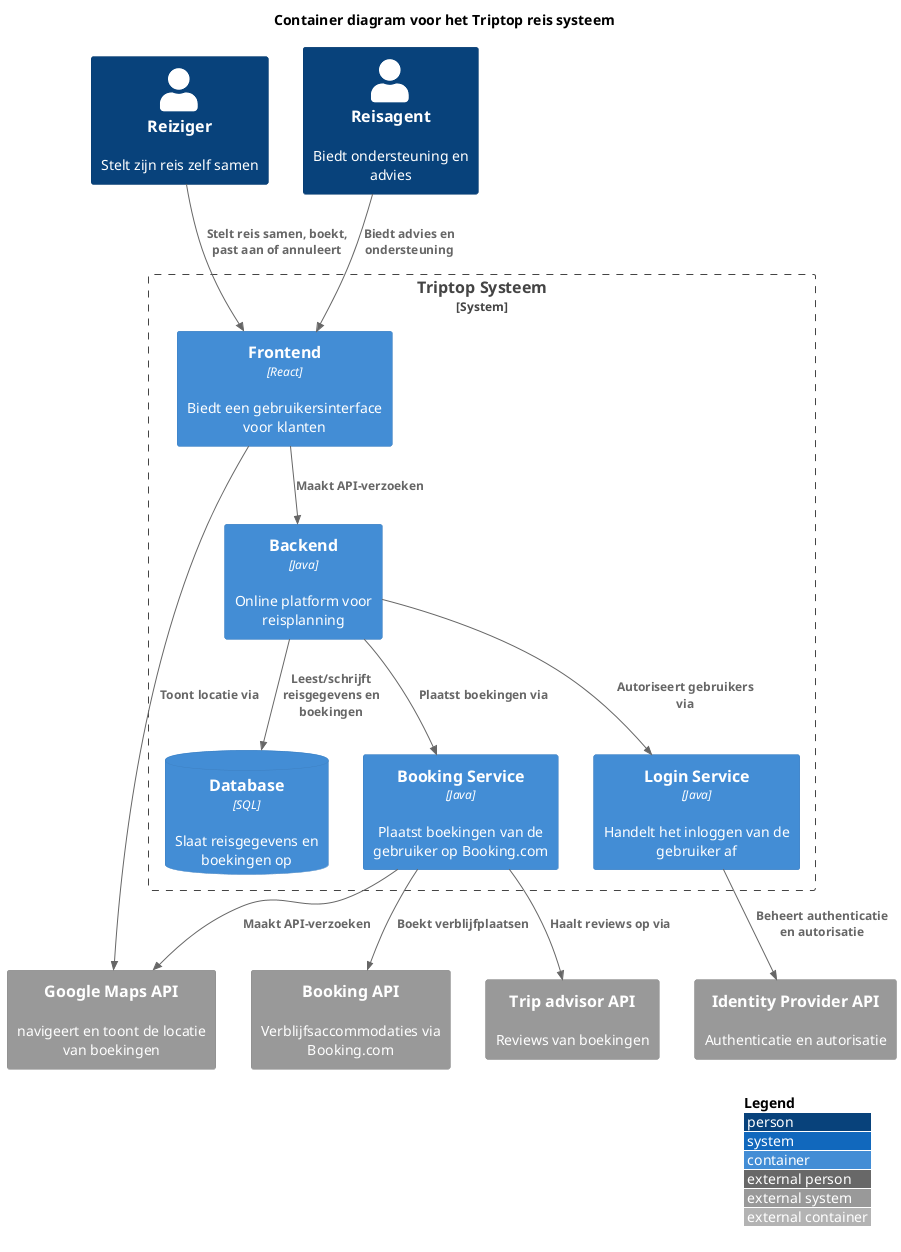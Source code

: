 @startuml
!include <C4/C4>
!include <C4/C4_Context>
!include <C4/C4_Container>

LAYOUT_WITH_LEGEND()

title Container diagram voor het Triptop reis systeem

Person(reiziger, "Reiziger", "Stelt zijn reis zelf samen")
Person(reisagent, "Reisagent", "Biedt ondersteuning en advies")

System_Boundary(triptop, "Triptop Systeem") {
    Container(frontend, "Frontend", "React","Biedt een gebruikersinterface voor klanten")
    Container(backend, "Backend", "Java", "Online platform voor reisplanning")
    Container(bookings, "Booking Service", "Java", "Plaatst boekingen van de gebruiker op Booking.com")
    Container(login, "Login Service", "Java", "Handelt het inloggen van de gebruiker af")
    ContainerDb(database, "Database", "SQL", "Slaat reisgegevens en boekingen op")
}

System_Ext(bookingAPI, "Booking API", "Verblijfsaccommodaties via Booking.com")
System_Ext(MapsAPI, "Google Maps API", "navigeert en toont de locatie van boekingen")
System_Ext(identityProviderAPI, "Identity Provider API", "Authenticatie en autorisatie")
System_Ext(tripAdvisor, "Trip advisor API", "Reviews van boekingen")

Rel(reiziger, frontend, "Stelt reis samen, boekt, past aan of annuleert")
Rel(reisagent, frontend, "Biedt advies en ondersteuning")
Rel(frontend, backend, "Maakt API-verzoeken")
Rel(backend, database, "Leest/schrijft reisgegevens en boekingen")
Rel(bookings, bookingAPI, "Boekt verblijfplaatsen")
Rel(frontend, MapsAPI, "Toont locatie via")
Rel(bookings, MapsAPI, "Maakt API-verzoeken")
Rel(login, identityProviderAPI, "Beheert authenticatie en autorisatie")
Rel(backend, bookings, "Plaatst boekingen via")
Rel(backend, login, "Autoriseert gebruikers via")
Rel(bookings, tripAdvisor, "Haalt reviews op via")

@enduml